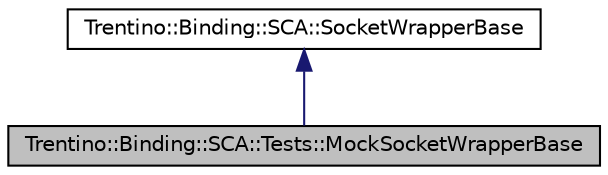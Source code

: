 digraph G
{
  edge [fontname="Helvetica",fontsize="10",labelfontname="Helvetica",labelfontsize="10"];
  node [fontname="Helvetica",fontsize="10",shape=record];
  Node1 [label="Trentino::Binding::SCA::Tests::MockSocketWrapperBase",height=0.2,width=0.4,color="black", fillcolor="grey75", style="filled" fontcolor="black"];
  Node2 -> Node1 [dir="back",color="midnightblue",fontsize="10",style="solid",fontname="Helvetica"];
  Node2 [label="Trentino::Binding::SCA::SocketWrapperBase",height=0.2,width=0.4,color="black", fillcolor="white", style="filled",URL="$class_trentino_1_1_binding_1_1_s_c_a_1_1_socket_wrapper_base.html",tooltip="A wrapper around the TCP or UDP socket used by the SCA Binding the wrapper is extremly useful during ..."];
}
